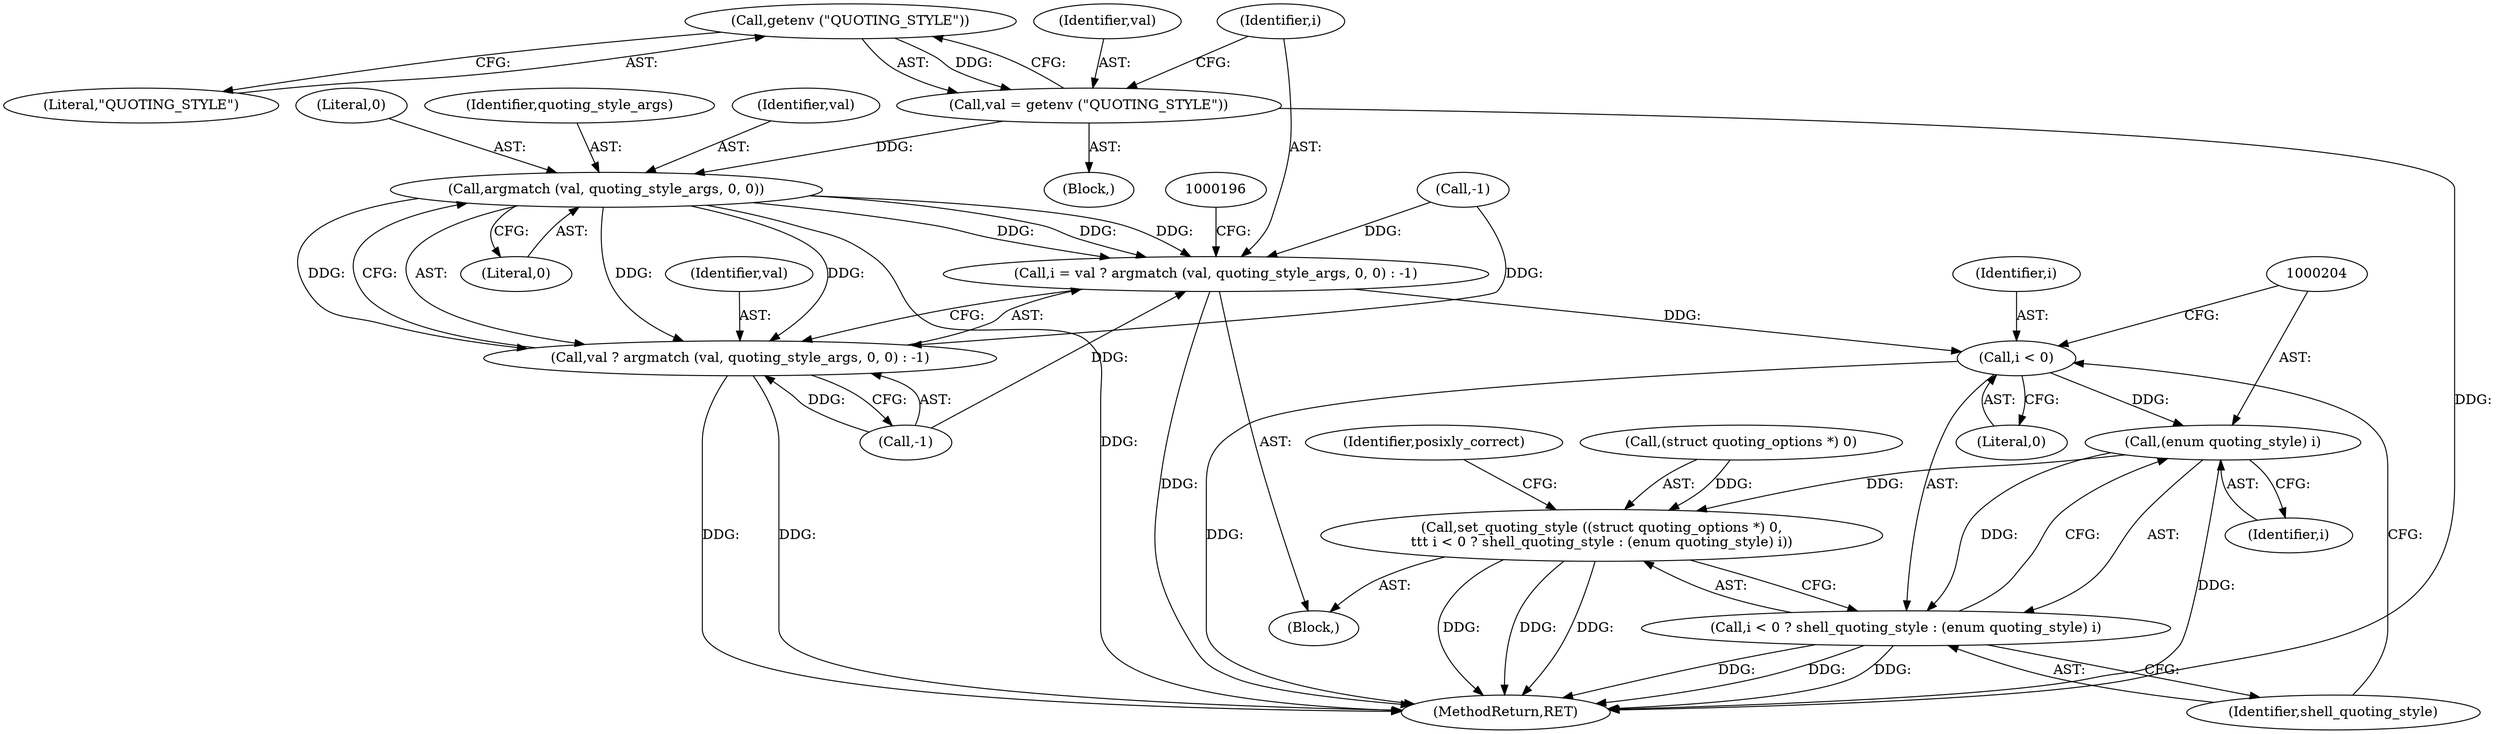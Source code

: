 digraph "0_savannah_17953b5893f7c9835f0dd2a704ba04e0371d2cbd@API" {
"1000179" [label="(Call,getenv (\"QUOTING_STYLE\"))"];
"1000177" [label="(Call,val = getenv (\"QUOTING_STYLE\"))"];
"1000187" [label="(Call,argmatch (val, quoting_style_args, 0, 0))"];
"1000183" [label="(Call,i = val ? argmatch (val, quoting_style_args, 0, 0) : -1)"];
"1000199" [label="(Call,i < 0)"];
"1000203" [label="(Call,(enum quoting_style) i)"];
"1000194" [label="(Call,set_quoting_style ((struct quoting_options *) 0,\n\t\t\t i < 0 ? shell_quoting_style : (enum quoting_style) i))"];
"1000198" [label="(Call,i < 0 ? shell_quoting_style : (enum quoting_style) i)"];
"1000185" [label="(Call,val ? argmatch (val, quoting_style_args, 0, 0) : -1)"];
"1000190" [label="(Literal,0)"];
"1000177" [label="(Call,val = getenv (\"QUOTING_STYLE\"))"];
"1000194" [label="(Call,set_quoting_style ((struct quoting_options *) 0,\n\t\t\t i < 0 ? shell_quoting_style : (enum quoting_style) i))"];
"1000192" [label="(Call,-1)"];
"1000200" [label="(Identifier,i)"];
"1000186" [label="(Identifier,val)"];
"1000184" [label="(Identifier,i)"];
"1000203" [label="(Call,(enum quoting_style) i)"];
"1000195" [label="(Call,(struct quoting_options *) 0)"];
"1000191" [label="(Literal,0)"];
"1000198" [label="(Call,i < 0 ? shell_quoting_style : (enum quoting_style) i)"];
"1000187" [label="(Call,argmatch (val, quoting_style_args, 0, 0))"];
"1000311" [label="(MethodReturn,RET)"];
"1000183" [label="(Call,i = val ? argmatch (val, quoting_style_args, 0, 0) : -1)"];
"1000126" [label="(Block,)"];
"1000178" [label="(Identifier,val)"];
"1000205" [label="(Identifier,i)"];
"1000201" [label="(Literal,0)"];
"1000189" [label="(Identifier,quoting_style_args)"];
"1000175" [label="(Call,-1)"];
"1000180" [label="(Literal,\"QUOTING_STYLE\")"];
"1000188" [label="(Identifier,val)"];
"1000179" [label="(Call,getenv (\"QUOTING_STYLE\"))"];
"1000181" [label="(Block,)"];
"1000202" [label="(Identifier,shell_quoting_style)"];
"1000185" [label="(Call,val ? argmatch (val, quoting_style_args, 0, 0) : -1)"];
"1000199" [label="(Call,i < 0)"];
"1000207" [label="(Identifier,posixly_correct)"];
"1000179" -> "1000177"  [label="AST: "];
"1000179" -> "1000180"  [label="CFG: "];
"1000180" -> "1000179"  [label="AST: "];
"1000177" -> "1000179"  [label="CFG: "];
"1000179" -> "1000177"  [label="DDG: "];
"1000177" -> "1000126"  [label="AST: "];
"1000178" -> "1000177"  [label="AST: "];
"1000184" -> "1000177"  [label="CFG: "];
"1000177" -> "1000311"  [label="DDG: "];
"1000177" -> "1000187"  [label="DDG: "];
"1000187" -> "1000185"  [label="AST: "];
"1000187" -> "1000191"  [label="CFG: "];
"1000188" -> "1000187"  [label="AST: "];
"1000189" -> "1000187"  [label="AST: "];
"1000190" -> "1000187"  [label="AST: "];
"1000191" -> "1000187"  [label="AST: "];
"1000185" -> "1000187"  [label="CFG: "];
"1000187" -> "1000311"  [label="DDG: "];
"1000187" -> "1000183"  [label="DDG: "];
"1000187" -> "1000183"  [label="DDG: "];
"1000187" -> "1000183"  [label="DDG: "];
"1000187" -> "1000185"  [label="DDG: "];
"1000187" -> "1000185"  [label="DDG: "];
"1000187" -> "1000185"  [label="DDG: "];
"1000183" -> "1000181"  [label="AST: "];
"1000183" -> "1000185"  [label="CFG: "];
"1000184" -> "1000183"  [label="AST: "];
"1000185" -> "1000183"  [label="AST: "];
"1000196" -> "1000183"  [label="CFG: "];
"1000183" -> "1000311"  [label="DDG: "];
"1000192" -> "1000183"  [label="DDG: "];
"1000175" -> "1000183"  [label="DDG: "];
"1000183" -> "1000199"  [label="DDG: "];
"1000199" -> "1000198"  [label="AST: "];
"1000199" -> "1000201"  [label="CFG: "];
"1000200" -> "1000199"  [label="AST: "];
"1000201" -> "1000199"  [label="AST: "];
"1000202" -> "1000199"  [label="CFG: "];
"1000204" -> "1000199"  [label="CFG: "];
"1000199" -> "1000311"  [label="DDG: "];
"1000199" -> "1000203"  [label="DDG: "];
"1000203" -> "1000198"  [label="AST: "];
"1000203" -> "1000205"  [label="CFG: "];
"1000204" -> "1000203"  [label="AST: "];
"1000205" -> "1000203"  [label="AST: "];
"1000198" -> "1000203"  [label="CFG: "];
"1000203" -> "1000311"  [label="DDG: "];
"1000203" -> "1000194"  [label="DDG: "];
"1000203" -> "1000198"  [label="DDG: "];
"1000194" -> "1000181"  [label="AST: "];
"1000194" -> "1000198"  [label="CFG: "];
"1000195" -> "1000194"  [label="AST: "];
"1000198" -> "1000194"  [label="AST: "];
"1000207" -> "1000194"  [label="CFG: "];
"1000194" -> "1000311"  [label="DDG: "];
"1000194" -> "1000311"  [label="DDG: "];
"1000194" -> "1000311"  [label="DDG: "];
"1000195" -> "1000194"  [label="DDG: "];
"1000198" -> "1000202"  [label="CFG: "];
"1000202" -> "1000198"  [label="AST: "];
"1000198" -> "1000311"  [label="DDG: "];
"1000198" -> "1000311"  [label="DDG: "];
"1000198" -> "1000311"  [label="DDG: "];
"1000185" -> "1000192"  [label="CFG: "];
"1000186" -> "1000185"  [label="AST: "];
"1000192" -> "1000185"  [label="AST: "];
"1000185" -> "1000311"  [label="DDG: "];
"1000185" -> "1000311"  [label="DDG: "];
"1000192" -> "1000185"  [label="DDG: "];
"1000175" -> "1000185"  [label="DDG: "];
}
